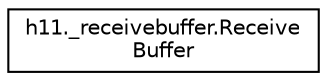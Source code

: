 digraph "Graphical Class Hierarchy"
{
 // LATEX_PDF_SIZE
  edge [fontname="Helvetica",fontsize="10",labelfontname="Helvetica",labelfontsize="10"];
  node [fontname="Helvetica",fontsize="10",shape=record];
  rankdir="LR";
  Node0 [label="h11._receivebuffer.Receive\lBuffer",height=0.2,width=0.4,color="black", fillcolor="white", style="filled",URL="$classh11_1_1__receivebuffer_1_1ReceiveBuffer.html",tooltip=" "];
}
